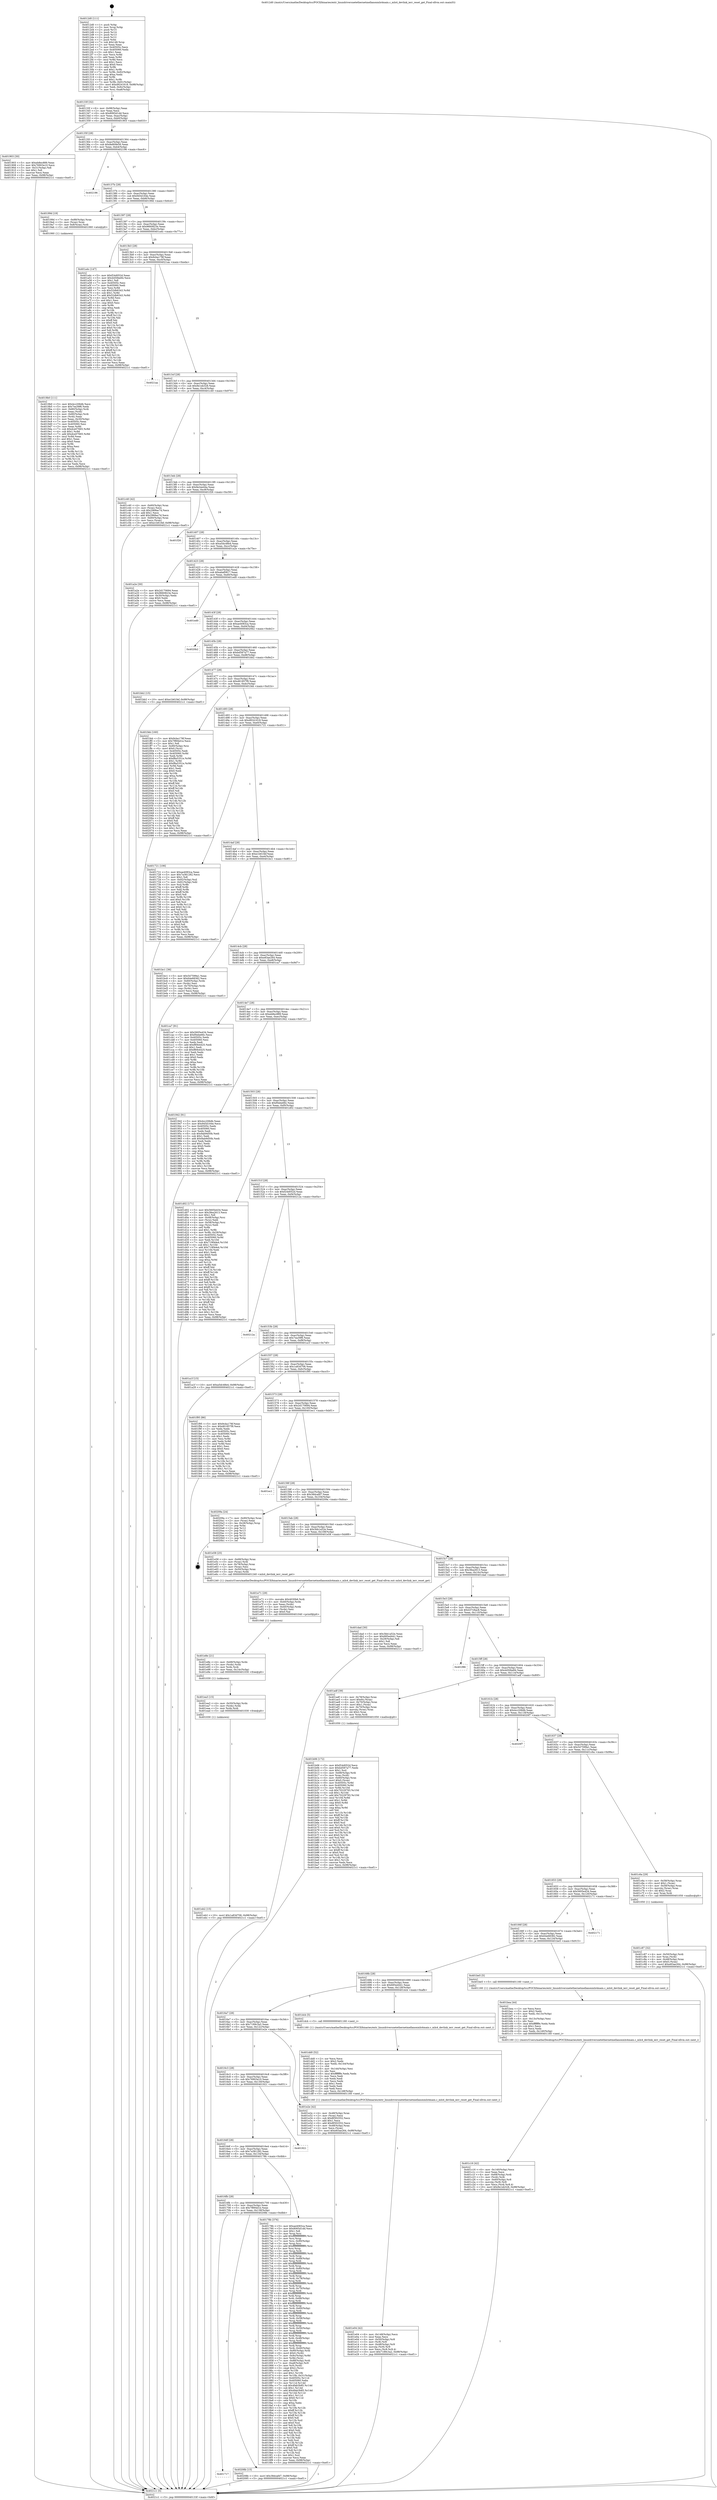digraph "0x4012d0" {
  label = "0x4012d0 (/mnt/c/Users/mathe/Desktop/tcc/POCII/binaries/extr_linuxdriversnetethernetmellanoxmlx4main.c_mlx4_devlink_ierr_reset_get_Final-ollvm.out::main(0))"
  labelloc = "t"
  node[shape=record]

  Entry [label="",width=0.3,height=0.3,shape=circle,fillcolor=black,style=filled]
  "0x40133f" [label="{
     0x40133f [32]\l
     | [instrs]\l
     &nbsp;&nbsp;0x40133f \<+6\>: mov -0x98(%rbp),%eax\l
     &nbsp;&nbsp;0x401345 \<+2\>: mov %eax,%ecx\l
     &nbsp;&nbsp;0x401347 \<+6\>: sub $0x8065d1dd,%ecx\l
     &nbsp;&nbsp;0x40134d \<+6\>: mov %eax,-0xac(%rbp)\l
     &nbsp;&nbsp;0x401353 \<+6\>: mov %ecx,-0xb0(%rbp)\l
     &nbsp;&nbsp;0x401359 \<+6\>: je 0000000000401903 \<main+0x633\>\l
  }"]
  "0x401903" [label="{
     0x401903 [30]\l
     | [instrs]\l
     &nbsp;&nbsp;0x401903 \<+5\>: mov $0xeb8ec889,%eax\l
     &nbsp;&nbsp;0x401908 \<+5\>: mov $0x76903e10,%ecx\l
     &nbsp;&nbsp;0x40190d \<+3\>: mov -0x31(%rbp),%dl\l
     &nbsp;&nbsp;0x401910 \<+3\>: test $0x1,%dl\l
     &nbsp;&nbsp;0x401913 \<+3\>: cmovne %ecx,%eax\l
     &nbsp;&nbsp;0x401916 \<+6\>: mov %eax,-0x98(%rbp)\l
     &nbsp;&nbsp;0x40191c \<+5\>: jmp 00000000004021c1 \<main+0xef1\>\l
  }"]
  "0x40135f" [label="{
     0x40135f [28]\l
     | [instrs]\l
     &nbsp;&nbsp;0x40135f \<+5\>: jmp 0000000000401364 \<main+0x94\>\l
     &nbsp;&nbsp;0x401364 \<+6\>: mov -0xac(%rbp),%eax\l
     &nbsp;&nbsp;0x40136a \<+5\>: sub $0x8e809e56,%eax\l
     &nbsp;&nbsp;0x40136f \<+6\>: mov %eax,-0xb4(%rbp)\l
     &nbsp;&nbsp;0x401375 \<+6\>: je 0000000000402196 \<main+0xec6\>\l
  }"]
  Exit [label="",width=0.3,height=0.3,shape=circle,fillcolor=black,style=filled,peripheries=2]
  "0x402196" [label="{
     0x402196\l
  }", style=dashed]
  "0x40137b" [label="{
     0x40137b [28]\l
     | [instrs]\l
     &nbsp;&nbsp;0x40137b \<+5\>: jmp 0000000000401380 \<main+0xb0\>\l
     &nbsp;&nbsp;0x401380 \<+6\>: mov -0xac(%rbp),%eax\l
     &nbsp;&nbsp;0x401386 \<+5\>: sub $0x945d164e,%eax\l
     &nbsp;&nbsp;0x40138b \<+6\>: mov %eax,-0xb8(%rbp)\l
     &nbsp;&nbsp;0x401391 \<+6\>: je 000000000040199d \<main+0x6cd\>\l
  }"]
  "0x401717" [label="{
     0x401717\l
  }", style=dashed]
  "0x40199d" [label="{
     0x40199d [19]\l
     | [instrs]\l
     &nbsp;&nbsp;0x40199d \<+7\>: mov -0x88(%rbp),%rax\l
     &nbsp;&nbsp;0x4019a4 \<+3\>: mov (%rax),%rax\l
     &nbsp;&nbsp;0x4019a7 \<+4\>: mov 0x8(%rax),%rdi\l
     &nbsp;&nbsp;0x4019ab \<+5\>: call 0000000000401060 \<atoi@plt\>\l
     | [calls]\l
     &nbsp;&nbsp;0x401060 \{1\} (unknown)\l
  }"]
  "0x401397" [label="{
     0x401397 [28]\l
     | [instrs]\l
     &nbsp;&nbsp;0x401397 \<+5\>: jmp 000000000040139c \<main+0xcc\>\l
     &nbsp;&nbsp;0x40139c \<+6\>: mov -0xac(%rbp),%eax\l
     &nbsp;&nbsp;0x4013a2 \<+5\>: sub $0x9660823e,%eax\l
     &nbsp;&nbsp;0x4013a7 \<+6\>: mov %eax,-0xbc(%rbp)\l
     &nbsp;&nbsp;0x4013ad \<+6\>: je 0000000000401a4c \<main+0x77c\>\l
  }"]
  "0x40208b" [label="{
     0x40208b [15]\l
     | [instrs]\l
     &nbsp;&nbsp;0x40208b \<+10\>: movl $0x38dcafd7,-0x98(%rbp)\l
     &nbsp;&nbsp;0x402095 \<+5\>: jmp 00000000004021c1 \<main+0xef1\>\l
  }"]
  "0x401a4c" [label="{
     0x401a4c [147]\l
     | [instrs]\l
     &nbsp;&nbsp;0x401a4c \<+5\>: mov $0xf24d052d,%eax\l
     &nbsp;&nbsp;0x401a51 \<+5\>: mov $0x4450be84,%ecx\l
     &nbsp;&nbsp;0x401a56 \<+2\>: mov $0x1,%dl\l
     &nbsp;&nbsp;0x401a58 \<+7\>: mov 0x40505c,%esi\l
     &nbsp;&nbsp;0x401a5f \<+7\>: mov 0x405060,%edi\l
     &nbsp;&nbsp;0x401a66 \<+3\>: mov %esi,%r8d\l
     &nbsp;&nbsp;0x401a69 \<+7\>: sub $0x52db6343,%r8d\l
     &nbsp;&nbsp;0x401a70 \<+4\>: sub $0x1,%r8d\l
     &nbsp;&nbsp;0x401a74 \<+7\>: add $0x52db6343,%r8d\l
     &nbsp;&nbsp;0x401a7b \<+4\>: imul %r8d,%esi\l
     &nbsp;&nbsp;0x401a7f \<+3\>: and $0x1,%esi\l
     &nbsp;&nbsp;0x401a82 \<+3\>: cmp $0x0,%esi\l
     &nbsp;&nbsp;0x401a85 \<+4\>: sete %r9b\l
     &nbsp;&nbsp;0x401a89 \<+3\>: cmp $0xa,%edi\l
     &nbsp;&nbsp;0x401a8c \<+4\>: setl %r10b\l
     &nbsp;&nbsp;0x401a90 \<+3\>: mov %r9b,%r11b\l
     &nbsp;&nbsp;0x401a93 \<+4\>: xor $0xff,%r11b\l
     &nbsp;&nbsp;0x401a97 \<+3\>: mov %r10b,%bl\l
     &nbsp;&nbsp;0x401a9a \<+3\>: xor $0xff,%bl\l
     &nbsp;&nbsp;0x401a9d \<+3\>: xor $0x0,%dl\l
     &nbsp;&nbsp;0x401aa0 \<+3\>: mov %r11b,%r14b\l
     &nbsp;&nbsp;0x401aa3 \<+4\>: and $0x0,%r14b\l
     &nbsp;&nbsp;0x401aa7 \<+3\>: and %dl,%r9b\l
     &nbsp;&nbsp;0x401aaa \<+3\>: mov %bl,%r15b\l
     &nbsp;&nbsp;0x401aad \<+4\>: and $0x0,%r15b\l
     &nbsp;&nbsp;0x401ab1 \<+3\>: and %dl,%r10b\l
     &nbsp;&nbsp;0x401ab4 \<+3\>: or %r9b,%r14b\l
     &nbsp;&nbsp;0x401ab7 \<+3\>: or %r10b,%r15b\l
     &nbsp;&nbsp;0x401aba \<+3\>: xor %r15b,%r14b\l
     &nbsp;&nbsp;0x401abd \<+3\>: or %bl,%r11b\l
     &nbsp;&nbsp;0x401ac0 \<+4\>: xor $0xff,%r11b\l
     &nbsp;&nbsp;0x401ac4 \<+3\>: or $0x0,%dl\l
     &nbsp;&nbsp;0x401ac7 \<+3\>: and %dl,%r11b\l
     &nbsp;&nbsp;0x401aca \<+3\>: or %r11b,%r14b\l
     &nbsp;&nbsp;0x401acd \<+4\>: test $0x1,%r14b\l
     &nbsp;&nbsp;0x401ad1 \<+3\>: cmovne %ecx,%eax\l
     &nbsp;&nbsp;0x401ad4 \<+6\>: mov %eax,-0x98(%rbp)\l
     &nbsp;&nbsp;0x401ada \<+5\>: jmp 00000000004021c1 \<main+0xef1\>\l
  }"]
  "0x4013b3" [label="{
     0x4013b3 [28]\l
     | [instrs]\l
     &nbsp;&nbsp;0x4013b3 \<+5\>: jmp 00000000004013b8 \<main+0xe8\>\l
     &nbsp;&nbsp;0x4013b8 \<+6\>: mov -0xac(%rbp),%eax\l
     &nbsp;&nbsp;0x4013be \<+5\>: sub $0x9cba178f,%eax\l
     &nbsp;&nbsp;0x4013c3 \<+6\>: mov %eax,-0xc0(%rbp)\l
     &nbsp;&nbsp;0x4013c9 \<+6\>: je 00000000004021aa \<main+0xeda\>\l
  }"]
  "0x401eb2" [label="{
     0x401eb2 [15]\l
     | [instrs]\l
     &nbsp;&nbsp;0x401eb2 \<+10\>: movl $0x1a83d706,-0x98(%rbp)\l
     &nbsp;&nbsp;0x401ebc \<+5\>: jmp 00000000004021c1 \<main+0xef1\>\l
  }"]
  "0x4021aa" [label="{
     0x4021aa\l
  }", style=dashed]
  "0x4013cf" [label="{
     0x4013cf [28]\l
     | [instrs]\l
     &nbsp;&nbsp;0x4013cf \<+5\>: jmp 00000000004013d4 \<main+0x104\>\l
     &nbsp;&nbsp;0x4013d4 \<+6\>: mov -0xac(%rbp),%eax\l
     &nbsp;&nbsp;0x4013da \<+5\>: sub $0x9e1eb328,%eax\l
     &nbsp;&nbsp;0x4013df \<+6\>: mov %eax,-0xc4(%rbp)\l
     &nbsp;&nbsp;0x4013e5 \<+6\>: je 0000000000401c40 \<main+0x970\>\l
  }"]
  "0x401ea3" [label="{
     0x401ea3 [15]\l
     | [instrs]\l
     &nbsp;&nbsp;0x401ea3 \<+4\>: mov -0x50(%rbp),%rdx\l
     &nbsp;&nbsp;0x401ea7 \<+3\>: mov (%rdx),%rdx\l
     &nbsp;&nbsp;0x401eaa \<+3\>: mov %rdx,%rdi\l
     &nbsp;&nbsp;0x401ead \<+5\>: call 0000000000401030 \<free@plt\>\l
     | [calls]\l
     &nbsp;&nbsp;0x401030 \{1\} (unknown)\l
  }"]
  "0x401c40" [label="{
     0x401c40 [42]\l
     | [instrs]\l
     &nbsp;&nbsp;0x401c40 \<+4\>: mov -0x60(%rbp),%rax\l
     &nbsp;&nbsp;0x401c44 \<+2\>: mov (%rax),%ecx\l
     &nbsp;&nbsp;0x401c46 \<+6\>: sub $0x2968ac7d,%ecx\l
     &nbsp;&nbsp;0x401c4c \<+3\>: add $0x1,%ecx\l
     &nbsp;&nbsp;0x401c4f \<+6\>: add $0x2968ac7d,%ecx\l
     &nbsp;&nbsp;0x401c55 \<+4\>: mov -0x60(%rbp),%rax\l
     &nbsp;&nbsp;0x401c59 \<+2\>: mov %ecx,(%rax)\l
     &nbsp;&nbsp;0x401c5b \<+10\>: movl $0xe1b61fef,-0x98(%rbp)\l
     &nbsp;&nbsp;0x401c65 \<+5\>: jmp 00000000004021c1 \<main+0xef1\>\l
  }"]
  "0x4013eb" [label="{
     0x4013eb [28]\l
     | [instrs]\l
     &nbsp;&nbsp;0x4013eb \<+5\>: jmp 00000000004013f0 \<main+0x120\>\l
     &nbsp;&nbsp;0x4013f0 \<+6\>: mov -0xac(%rbp),%eax\l
     &nbsp;&nbsp;0x4013f6 \<+5\>: sub $0x9e2ee44a,%eax\l
     &nbsp;&nbsp;0x4013fb \<+6\>: mov %eax,-0xc8(%rbp)\l
     &nbsp;&nbsp;0x401401 \<+6\>: je 0000000000401f26 \<main+0xc56\>\l
  }"]
  "0x401e8e" [label="{
     0x401e8e [21]\l
     | [instrs]\l
     &nbsp;&nbsp;0x401e8e \<+4\>: mov -0x68(%rbp),%rdx\l
     &nbsp;&nbsp;0x401e92 \<+3\>: mov (%rdx),%rdx\l
     &nbsp;&nbsp;0x401e95 \<+3\>: mov %rdx,%rdi\l
     &nbsp;&nbsp;0x401e98 \<+6\>: mov %eax,-0x14c(%rbp)\l
     &nbsp;&nbsp;0x401e9e \<+5\>: call 0000000000401030 \<free@plt\>\l
     | [calls]\l
     &nbsp;&nbsp;0x401030 \{1\} (unknown)\l
  }"]
  "0x401f26" [label="{
     0x401f26\l
  }", style=dashed]
  "0x401407" [label="{
     0x401407 [28]\l
     | [instrs]\l
     &nbsp;&nbsp;0x401407 \<+5\>: jmp 000000000040140c \<main+0x13c\>\l
     &nbsp;&nbsp;0x40140c \<+6\>: mov -0xac(%rbp),%eax\l
     &nbsp;&nbsp;0x401412 \<+5\>: sub $0xa5dc48e4,%eax\l
     &nbsp;&nbsp;0x401417 \<+6\>: mov %eax,-0xcc(%rbp)\l
     &nbsp;&nbsp;0x40141d \<+6\>: je 0000000000401a2e \<main+0x75e\>\l
  }"]
  "0x401e71" [label="{
     0x401e71 [29]\l
     | [instrs]\l
     &nbsp;&nbsp;0x401e71 \<+10\>: movabs $0x4030b6,%rdi\l
     &nbsp;&nbsp;0x401e7b \<+4\>: mov -0x40(%rbp),%rdx\l
     &nbsp;&nbsp;0x401e7f \<+2\>: mov %eax,(%rdx)\l
     &nbsp;&nbsp;0x401e81 \<+4\>: mov -0x40(%rbp),%rdx\l
     &nbsp;&nbsp;0x401e85 \<+2\>: mov (%rdx),%esi\l
     &nbsp;&nbsp;0x401e87 \<+2\>: mov $0x0,%al\l
     &nbsp;&nbsp;0x401e89 \<+5\>: call 0000000000401040 \<printf@plt\>\l
     | [calls]\l
     &nbsp;&nbsp;0x401040 \{1\} (unknown)\l
  }"]
  "0x401a2e" [label="{
     0x401a2e [30]\l
     | [instrs]\l
     &nbsp;&nbsp;0x401a2e \<+5\>: mov $0x2d170694,%eax\l
     &nbsp;&nbsp;0x401a33 \<+5\>: mov $0x9660823e,%ecx\l
     &nbsp;&nbsp;0x401a38 \<+3\>: mov -0x30(%rbp),%edx\l
     &nbsp;&nbsp;0x401a3b \<+3\>: cmp $0x0,%edx\l
     &nbsp;&nbsp;0x401a3e \<+3\>: cmove %ecx,%eax\l
     &nbsp;&nbsp;0x401a41 \<+6\>: mov %eax,-0x98(%rbp)\l
     &nbsp;&nbsp;0x401a47 \<+5\>: jmp 00000000004021c1 \<main+0xef1\>\l
  }"]
  "0x401423" [label="{
     0x401423 [28]\l
     | [instrs]\l
     &nbsp;&nbsp;0x401423 \<+5\>: jmp 0000000000401428 \<main+0x158\>\l
     &nbsp;&nbsp;0x401428 \<+6\>: mov -0xac(%rbp),%eax\l
     &nbsp;&nbsp;0x40142e \<+5\>: sub $0xabaf0817,%eax\l
     &nbsp;&nbsp;0x401433 \<+6\>: mov %eax,-0xd0(%rbp)\l
     &nbsp;&nbsp;0x401439 \<+6\>: je 0000000000401ed0 \<main+0xc00\>\l
  }"]
  "0x401e04" [label="{
     0x401e04 [42]\l
     | [instrs]\l
     &nbsp;&nbsp;0x401e04 \<+6\>: mov -0x148(%rbp),%ecx\l
     &nbsp;&nbsp;0x401e0a \<+3\>: imul %eax,%ecx\l
     &nbsp;&nbsp;0x401e0d \<+4\>: mov -0x50(%rbp),%r8\l
     &nbsp;&nbsp;0x401e11 \<+3\>: mov (%r8),%r8\l
     &nbsp;&nbsp;0x401e14 \<+4\>: mov -0x48(%rbp),%r9\l
     &nbsp;&nbsp;0x401e18 \<+3\>: movslq (%r9),%r9\l
     &nbsp;&nbsp;0x401e1b \<+4\>: mov %ecx,(%r8,%r9,4)\l
     &nbsp;&nbsp;0x401e1f \<+10\>: movl $0x7189c3a2,-0x98(%rbp)\l
     &nbsp;&nbsp;0x401e29 \<+5\>: jmp 00000000004021c1 \<main+0xef1\>\l
  }"]
  "0x401ed0" [label="{
     0x401ed0\l
  }", style=dashed]
  "0x40143f" [label="{
     0x40143f [28]\l
     | [instrs]\l
     &nbsp;&nbsp;0x40143f \<+5\>: jmp 0000000000401444 \<main+0x174\>\l
     &nbsp;&nbsp;0x401444 \<+6\>: mov -0xac(%rbp),%eax\l
     &nbsp;&nbsp;0x40144a \<+5\>: sub $0xae4083ca,%eax\l
     &nbsp;&nbsp;0x40144f \<+6\>: mov %eax,-0xd4(%rbp)\l
     &nbsp;&nbsp;0x401455 \<+6\>: je 00000000004020b2 \<main+0xde2\>\l
  }"]
  "0x401dd0" [label="{
     0x401dd0 [52]\l
     | [instrs]\l
     &nbsp;&nbsp;0x401dd0 \<+2\>: xor %ecx,%ecx\l
     &nbsp;&nbsp;0x401dd2 \<+5\>: mov $0x2,%edx\l
     &nbsp;&nbsp;0x401dd7 \<+6\>: mov %edx,-0x144(%rbp)\l
     &nbsp;&nbsp;0x401ddd \<+1\>: cltd\l
     &nbsp;&nbsp;0x401dde \<+6\>: mov -0x144(%rbp),%esi\l
     &nbsp;&nbsp;0x401de4 \<+2\>: idiv %esi\l
     &nbsp;&nbsp;0x401de6 \<+6\>: imul $0xfffffffe,%edx,%edx\l
     &nbsp;&nbsp;0x401dec \<+2\>: mov %ecx,%edi\l
     &nbsp;&nbsp;0x401dee \<+2\>: sub %edx,%edi\l
     &nbsp;&nbsp;0x401df0 \<+2\>: mov %ecx,%edx\l
     &nbsp;&nbsp;0x401df2 \<+3\>: sub $0x1,%edx\l
     &nbsp;&nbsp;0x401df5 \<+2\>: add %edx,%edi\l
     &nbsp;&nbsp;0x401df7 \<+2\>: sub %edi,%ecx\l
     &nbsp;&nbsp;0x401df9 \<+6\>: mov %ecx,-0x148(%rbp)\l
     &nbsp;&nbsp;0x401dff \<+5\>: call 0000000000401160 \<next_i\>\l
     | [calls]\l
     &nbsp;&nbsp;0x401160 \{1\} (/mnt/c/Users/mathe/Desktop/tcc/POCII/binaries/extr_linuxdriversnetethernetmellanoxmlx4main.c_mlx4_devlink_ierr_reset_get_Final-ollvm.out::next_i)\l
  }"]
  "0x4020b2" [label="{
     0x4020b2\l
  }", style=dashed]
  "0x40145b" [label="{
     0x40145b [28]\l
     | [instrs]\l
     &nbsp;&nbsp;0x40145b \<+5\>: jmp 0000000000401460 \<main+0x190\>\l
     &nbsp;&nbsp;0x401460 \<+6\>: mov -0xac(%rbp),%eax\l
     &nbsp;&nbsp;0x401466 \<+5\>: sub $0xbd587a77,%eax\l
     &nbsp;&nbsp;0x40146b \<+6\>: mov %eax,-0xd8(%rbp)\l
     &nbsp;&nbsp;0x401471 \<+6\>: je 0000000000401bb2 \<main+0x8e2\>\l
  }"]
  "0x401c87" [label="{
     0x401c87 [32]\l
     | [instrs]\l
     &nbsp;&nbsp;0x401c87 \<+4\>: mov -0x50(%rbp),%rdi\l
     &nbsp;&nbsp;0x401c8b \<+3\>: mov %rax,(%rdi)\l
     &nbsp;&nbsp;0x401c8e \<+4\>: mov -0x48(%rbp),%rax\l
     &nbsp;&nbsp;0x401c92 \<+6\>: movl $0x0,(%rax)\l
     &nbsp;&nbsp;0x401c98 \<+10\>: movl $0xe83ae264,-0x98(%rbp)\l
     &nbsp;&nbsp;0x401ca2 \<+5\>: jmp 00000000004021c1 \<main+0xef1\>\l
  }"]
  "0x401bb2" [label="{
     0x401bb2 [15]\l
     | [instrs]\l
     &nbsp;&nbsp;0x401bb2 \<+10\>: movl $0xe1b61fef,-0x98(%rbp)\l
     &nbsp;&nbsp;0x401bbc \<+5\>: jmp 00000000004021c1 \<main+0xef1\>\l
  }"]
  "0x401477" [label="{
     0x401477 [28]\l
     | [instrs]\l
     &nbsp;&nbsp;0x401477 \<+5\>: jmp 000000000040147c \<main+0x1ac\>\l
     &nbsp;&nbsp;0x40147c \<+6\>: mov -0xac(%rbp),%eax\l
     &nbsp;&nbsp;0x401482 \<+5\>: sub $0xd61857f9,%eax\l
     &nbsp;&nbsp;0x401487 \<+6\>: mov %eax,-0xdc(%rbp)\l
     &nbsp;&nbsp;0x40148d \<+6\>: je 0000000000401feb \<main+0xd1b\>\l
  }"]
  "0x401c16" [label="{
     0x401c16 [42]\l
     | [instrs]\l
     &nbsp;&nbsp;0x401c16 \<+6\>: mov -0x140(%rbp),%ecx\l
     &nbsp;&nbsp;0x401c1c \<+3\>: imul %eax,%ecx\l
     &nbsp;&nbsp;0x401c1f \<+4\>: mov -0x68(%rbp),%rdi\l
     &nbsp;&nbsp;0x401c23 \<+3\>: mov (%rdi),%rdi\l
     &nbsp;&nbsp;0x401c26 \<+4\>: mov -0x60(%rbp),%r8\l
     &nbsp;&nbsp;0x401c2a \<+3\>: movslq (%r8),%r8\l
     &nbsp;&nbsp;0x401c2d \<+4\>: mov %ecx,(%rdi,%r8,4)\l
     &nbsp;&nbsp;0x401c31 \<+10\>: movl $0x9e1eb328,-0x98(%rbp)\l
     &nbsp;&nbsp;0x401c3b \<+5\>: jmp 00000000004021c1 \<main+0xef1\>\l
  }"]
  "0x401feb" [label="{
     0x401feb [160]\l
     | [instrs]\l
     &nbsp;&nbsp;0x401feb \<+5\>: mov $0x9cba178f,%eax\l
     &nbsp;&nbsp;0x401ff0 \<+5\>: mov $0x7f894d1e,%ecx\l
     &nbsp;&nbsp;0x401ff5 \<+2\>: mov $0x1,%dl\l
     &nbsp;&nbsp;0x401ff7 \<+7\>: mov -0x90(%rbp),%rsi\l
     &nbsp;&nbsp;0x401ffe \<+6\>: movl $0x0,(%rsi)\l
     &nbsp;&nbsp;0x402004 \<+7\>: mov 0x40505c,%edi\l
     &nbsp;&nbsp;0x40200b \<+8\>: mov 0x405060,%r8d\l
     &nbsp;&nbsp;0x402013 \<+3\>: mov %edi,%r9d\l
     &nbsp;&nbsp;0x402016 \<+7\>: sub $0xf8a5351e,%r9d\l
     &nbsp;&nbsp;0x40201d \<+4\>: sub $0x1,%r9d\l
     &nbsp;&nbsp;0x402021 \<+7\>: add $0xf8a5351e,%r9d\l
     &nbsp;&nbsp;0x402028 \<+4\>: imul %r9d,%edi\l
     &nbsp;&nbsp;0x40202c \<+3\>: and $0x1,%edi\l
     &nbsp;&nbsp;0x40202f \<+3\>: cmp $0x0,%edi\l
     &nbsp;&nbsp;0x402032 \<+4\>: sete %r10b\l
     &nbsp;&nbsp;0x402036 \<+4\>: cmp $0xa,%r8d\l
     &nbsp;&nbsp;0x40203a \<+4\>: setl %r11b\l
     &nbsp;&nbsp;0x40203e \<+3\>: mov %r10b,%bl\l
     &nbsp;&nbsp;0x402041 \<+3\>: xor $0xff,%bl\l
     &nbsp;&nbsp;0x402044 \<+3\>: mov %r11b,%r14b\l
     &nbsp;&nbsp;0x402047 \<+4\>: xor $0xff,%r14b\l
     &nbsp;&nbsp;0x40204b \<+3\>: xor $0x0,%dl\l
     &nbsp;&nbsp;0x40204e \<+3\>: mov %bl,%r15b\l
     &nbsp;&nbsp;0x402051 \<+4\>: and $0x0,%r15b\l
     &nbsp;&nbsp;0x402055 \<+3\>: and %dl,%r10b\l
     &nbsp;&nbsp;0x402058 \<+3\>: mov %r14b,%r12b\l
     &nbsp;&nbsp;0x40205b \<+4\>: and $0x0,%r12b\l
     &nbsp;&nbsp;0x40205f \<+3\>: and %dl,%r11b\l
     &nbsp;&nbsp;0x402062 \<+3\>: or %r10b,%r15b\l
     &nbsp;&nbsp;0x402065 \<+3\>: or %r11b,%r12b\l
     &nbsp;&nbsp;0x402068 \<+3\>: xor %r12b,%r15b\l
     &nbsp;&nbsp;0x40206b \<+3\>: or %r14b,%bl\l
     &nbsp;&nbsp;0x40206e \<+3\>: xor $0xff,%bl\l
     &nbsp;&nbsp;0x402071 \<+3\>: or $0x0,%dl\l
     &nbsp;&nbsp;0x402074 \<+2\>: and %dl,%bl\l
     &nbsp;&nbsp;0x402076 \<+3\>: or %bl,%r15b\l
     &nbsp;&nbsp;0x402079 \<+4\>: test $0x1,%r15b\l
     &nbsp;&nbsp;0x40207d \<+3\>: cmovne %ecx,%eax\l
     &nbsp;&nbsp;0x402080 \<+6\>: mov %eax,-0x98(%rbp)\l
     &nbsp;&nbsp;0x402086 \<+5\>: jmp 00000000004021c1 \<main+0xef1\>\l
  }"]
  "0x401493" [label="{
     0x401493 [28]\l
     | [instrs]\l
     &nbsp;&nbsp;0x401493 \<+5\>: jmp 0000000000401498 \<main+0x1c8\>\l
     &nbsp;&nbsp;0x401498 \<+6\>: mov -0xac(%rbp),%eax\l
     &nbsp;&nbsp;0x40149e \<+5\>: sub $0xd9241618,%eax\l
     &nbsp;&nbsp;0x4014a3 \<+6\>: mov %eax,-0xe0(%rbp)\l
     &nbsp;&nbsp;0x4014a9 \<+6\>: je 0000000000401721 \<main+0x451\>\l
  }"]
  "0x401bea" [label="{
     0x401bea [44]\l
     | [instrs]\l
     &nbsp;&nbsp;0x401bea \<+2\>: xor %ecx,%ecx\l
     &nbsp;&nbsp;0x401bec \<+5\>: mov $0x2,%edx\l
     &nbsp;&nbsp;0x401bf1 \<+6\>: mov %edx,-0x13c(%rbp)\l
     &nbsp;&nbsp;0x401bf7 \<+1\>: cltd\l
     &nbsp;&nbsp;0x401bf8 \<+6\>: mov -0x13c(%rbp),%esi\l
     &nbsp;&nbsp;0x401bfe \<+2\>: idiv %esi\l
     &nbsp;&nbsp;0x401c00 \<+6\>: imul $0xfffffffe,%edx,%edx\l
     &nbsp;&nbsp;0x401c06 \<+3\>: sub $0x1,%ecx\l
     &nbsp;&nbsp;0x401c09 \<+2\>: sub %ecx,%edx\l
     &nbsp;&nbsp;0x401c0b \<+6\>: mov %edx,-0x140(%rbp)\l
     &nbsp;&nbsp;0x401c11 \<+5\>: call 0000000000401160 \<next_i\>\l
     | [calls]\l
     &nbsp;&nbsp;0x401160 \{1\} (/mnt/c/Users/mathe/Desktop/tcc/POCII/binaries/extr_linuxdriversnetethernetmellanoxmlx4main.c_mlx4_devlink_ierr_reset_get_Final-ollvm.out::next_i)\l
  }"]
  "0x401721" [label="{
     0x401721 [106]\l
     | [instrs]\l
     &nbsp;&nbsp;0x401721 \<+5\>: mov $0xae4083ca,%eax\l
     &nbsp;&nbsp;0x401726 \<+5\>: mov $0x7a381282,%ecx\l
     &nbsp;&nbsp;0x40172b \<+2\>: mov $0x1,%dl\l
     &nbsp;&nbsp;0x40172d \<+7\>: mov -0x92(%rbp),%sil\l
     &nbsp;&nbsp;0x401734 \<+7\>: mov -0x91(%rbp),%dil\l
     &nbsp;&nbsp;0x40173b \<+3\>: mov %sil,%r8b\l
     &nbsp;&nbsp;0x40173e \<+4\>: xor $0xff,%r8b\l
     &nbsp;&nbsp;0x401742 \<+3\>: mov %dil,%r9b\l
     &nbsp;&nbsp;0x401745 \<+4\>: xor $0xff,%r9b\l
     &nbsp;&nbsp;0x401749 \<+3\>: xor $0x0,%dl\l
     &nbsp;&nbsp;0x40174c \<+3\>: mov %r8b,%r10b\l
     &nbsp;&nbsp;0x40174f \<+4\>: and $0x0,%r10b\l
     &nbsp;&nbsp;0x401753 \<+3\>: and %dl,%sil\l
     &nbsp;&nbsp;0x401756 \<+3\>: mov %r9b,%r11b\l
     &nbsp;&nbsp;0x401759 \<+4\>: and $0x0,%r11b\l
     &nbsp;&nbsp;0x40175d \<+3\>: and %dl,%dil\l
     &nbsp;&nbsp;0x401760 \<+3\>: or %sil,%r10b\l
     &nbsp;&nbsp;0x401763 \<+3\>: or %dil,%r11b\l
     &nbsp;&nbsp;0x401766 \<+3\>: xor %r11b,%r10b\l
     &nbsp;&nbsp;0x401769 \<+3\>: or %r9b,%r8b\l
     &nbsp;&nbsp;0x40176c \<+4\>: xor $0xff,%r8b\l
     &nbsp;&nbsp;0x401770 \<+3\>: or $0x0,%dl\l
     &nbsp;&nbsp;0x401773 \<+3\>: and %dl,%r8b\l
     &nbsp;&nbsp;0x401776 \<+3\>: or %r8b,%r10b\l
     &nbsp;&nbsp;0x401779 \<+4\>: test $0x1,%r10b\l
     &nbsp;&nbsp;0x40177d \<+3\>: cmovne %ecx,%eax\l
     &nbsp;&nbsp;0x401780 \<+6\>: mov %eax,-0x98(%rbp)\l
     &nbsp;&nbsp;0x401786 \<+5\>: jmp 00000000004021c1 \<main+0xef1\>\l
  }"]
  "0x4014af" [label="{
     0x4014af [28]\l
     | [instrs]\l
     &nbsp;&nbsp;0x4014af \<+5\>: jmp 00000000004014b4 \<main+0x1e4\>\l
     &nbsp;&nbsp;0x4014b4 \<+6\>: mov -0xac(%rbp),%eax\l
     &nbsp;&nbsp;0x4014ba \<+5\>: sub $0xe1b61fef,%eax\l
     &nbsp;&nbsp;0x4014bf \<+6\>: mov %eax,-0xe4(%rbp)\l
     &nbsp;&nbsp;0x4014c5 \<+6\>: je 0000000000401bc1 \<main+0x8f1\>\l
  }"]
  "0x4021c1" [label="{
     0x4021c1 [5]\l
     | [instrs]\l
     &nbsp;&nbsp;0x4021c1 \<+5\>: jmp 000000000040133f \<main+0x6f\>\l
  }"]
  "0x4012d0" [label="{
     0x4012d0 [111]\l
     | [instrs]\l
     &nbsp;&nbsp;0x4012d0 \<+1\>: push %rbp\l
     &nbsp;&nbsp;0x4012d1 \<+3\>: mov %rsp,%rbp\l
     &nbsp;&nbsp;0x4012d4 \<+2\>: push %r15\l
     &nbsp;&nbsp;0x4012d6 \<+2\>: push %r14\l
     &nbsp;&nbsp;0x4012d8 \<+2\>: push %r13\l
     &nbsp;&nbsp;0x4012da \<+2\>: push %r12\l
     &nbsp;&nbsp;0x4012dc \<+1\>: push %rbx\l
     &nbsp;&nbsp;0x4012dd \<+7\>: sub $0x148,%rsp\l
     &nbsp;&nbsp;0x4012e4 \<+2\>: xor %eax,%eax\l
     &nbsp;&nbsp;0x4012e6 \<+7\>: mov 0x40505c,%ecx\l
     &nbsp;&nbsp;0x4012ed \<+7\>: mov 0x405060,%edx\l
     &nbsp;&nbsp;0x4012f4 \<+3\>: sub $0x1,%eax\l
     &nbsp;&nbsp;0x4012f7 \<+3\>: mov %ecx,%r8d\l
     &nbsp;&nbsp;0x4012fa \<+3\>: add %eax,%r8d\l
     &nbsp;&nbsp;0x4012fd \<+4\>: imul %r8d,%ecx\l
     &nbsp;&nbsp;0x401301 \<+3\>: and $0x1,%ecx\l
     &nbsp;&nbsp;0x401304 \<+3\>: cmp $0x0,%ecx\l
     &nbsp;&nbsp;0x401307 \<+4\>: sete %r9b\l
     &nbsp;&nbsp;0x40130b \<+4\>: and $0x1,%r9b\l
     &nbsp;&nbsp;0x40130f \<+7\>: mov %r9b,-0x92(%rbp)\l
     &nbsp;&nbsp;0x401316 \<+3\>: cmp $0xa,%edx\l
     &nbsp;&nbsp;0x401319 \<+4\>: setl %r9b\l
     &nbsp;&nbsp;0x40131d \<+4\>: and $0x1,%r9b\l
     &nbsp;&nbsp;0x401321 \<+7\>: mov %r9b,-0x91(%rbp)\l
     &nbsp;&nbsp;0x401328 \<+10\>: movl $0xd9241618,-0x98(%rbp)\l
     &nbsp;&nbsp;0x401332 \<+6\>: mov %edi,-0x9c(%rbp)\l
     &nbsp;&nbsp;0x401338 \<+7\>: mov %rsi,-0xa8(%rbp)\l
  }"]
  "0x401b06" [label="{
     0x401b06 [172]\l
     | [instrs]\l
     &nbsp;&nbsp;0x401b06 \<+5\>: mov $0xf24d052d,%ecx\l
     &nbsp;&nbsp;0x401b0b \<+5\>: mov $0xbd587a77,%edx\l
     &nbsp;&nbsp;0x401b10 \<+3\>: mov $0x1,%sil\l
     &nbsp;&nbsp;0x401b13 \<+4\>: mov -0x68(%rbp),%rdi\l
     &nbsp;&nbsp;0x401b17 \<+3\>: mov %rax,(%rdi)\l
     &nbsp;&nbsp;0x401b1a \<+4\>: mov -0x60(%rbp),%rax\l
     &nbsp;&nbsp;0x401b1e \<+6\>: movl $0x0,(%rax)\l
     &nbsp;&nbsp;0x401b24 \<+8\>: mov 0x40505c,%r8d\l
     &nbsp;&nbsp;0x401b2c \<+8\>: mov 0x405060,%r9d\l
     &nbsp;&nbsp;0x401b34 \<+3\>: mov %r8d,%r10d\l
     &nbsp;&nbsp;0x401b37 \<+7\>: sub $0x70229793,%r10d\l
     &nbsp;&nbsp;0x401b3e \<+4\>: sub $0x1,%r10d\l
     &nbsp;&nbsp;0x401b42 \<+7\>: add $0x70229793,%r10d\l
     &nbsp;&nbsp;0x401b49 \<+4\>: imul %r10d,%r8d\l
     &nbsp;&nbsp;0x401b4d \<+4\>: and $0x1,%r8d\l
     &nbsp;&nbsp;0x401b51 \<+4\>: cmp $0x0,%r8d\l
     &nbsp;&nbsp;0x401b55 \<+4\>: sete %r11b\l
     &nbsp;&nbsp;0x401b59 \<+4\>: cmp $0xa,%r9d\l
     &nbsp;&nbsp;0x401b5d \<+3\>: setl %bl\l
     &nbsp;&nbsp;0x401b60 \<+3\>: mov %r11b,%r14b\l
     &nbsp;&nbsp;0x401b63 \<+4\>: xor $0xff,%r14b\l
     &nbsp;&nbsp;0x401b67 \<+3\>: mov %bl,%r15b\l
     &nbsp;&nbsp;0x401b6a \<+4\>: xor $0xff,%r15b\l
     &nbsp;&nbsp;0x401b6e \<+4\>: xor $0x0,%sil\l
     &nbsp;&nbsp;0x401b72 \<+3\>: mov %r14b,%r12b\l
     &nbsp;&nbsp;0x401b75 \<+4\>: and $0x0,%r12b\l
     &nbsp;&nbsp;0x401b79 \<+3\>: and %sil,%r11b\l
     &nbsp;&nbsp;0x401b7c \<+3\>: mov %r15b,%r13b\l
     &nbsp;&nbsp;0x401b7f \<+4\>: and $0x0,%r13b\l
     &nbsp;&nbsp;0x401b83 \<+3\>: and %sil,%bl\l
     &nbsp;&nbsp;0x401b86 \<+3\>: or %r11b,%r12b\l
     &nbsp;&nbsp;0x401b89 \<+3\>: or %bl,%r13b\l
     &nbsp;&nbsp;0x401b8c \<+3\>: xor %r13b,%r12b\l
     &nbsp;&nbsp;0x401b8f \<+3\>: or %r15b,%r14b\l
     &nbsp;&nbsp;0x401b92 \<+4\>: xor $0xff,%r14b\l
     &nbsp;&nbsp;0x401b96 \<+4\>: or $0x0,%sil\l
     &nbsp;&nbsp;0x401b9a \<+3\>: and %sil,%r14b\l
     &nbsp;&nbsp;0x401b9d \<+3\>: or %r14b,%r12b\l
     &nbsp;&nbsp;0x401ba0 \<+4\>: test $0x1,%r12b\l
     &nbsp;&nbsp;0x401ba4 \<+3\>: cmovne %edx,%ecx\l
     &nbsp;&nbsp;0x401ba7 \<+6\>: mov %ecx,-0x98(%rbp)\l
     &nbsp;&nbsp;0x401bad \<+5\>: jmp 00000000004021c1 \<main+0xef1\>\l
  }"]
  "0x401bc1" [label="{
     0x401bc1 [36]\l
     | [instrs]\l
     &nbsp;&nbsp;0x401bc1 \<+5\>: mov $0x547599a1,%eax\l
     &nbsp;&nbsp;0x401bc6 \<+5\>: mov $0x64e68382,%ecx\l
     &nbsp;&nbsp;0x401bcb \<+4\>: mov -0x60(%rbp),%rdx\l
     &nbsp;&nbsp;0x401bcf \<+2\>: mov (%rdx),%esi\l
     &nbsp;&nbsp;0x401bd1 \<+4\>: mov -0x70(%rbp),%rdx\l
     &nbsp;&nbsp;0x401bd5 \<+2\>: cmp (%rdx),%esi\l
     &nbsp;&nbsp;0x401bd7 \<+3\>: cmovl %ecx,%eax\l
     &nbsp;&nbsp;0x401bda \<+6\>: mov %eax,-0x98(%rbp)\l
     &nbsp;&nbsp;0x401be0 \<+5\>: jmp 00000000004021c1 \<main+0xef1\>\l
  }"]
  "0x4014cb" [label="{
     0x4014cb [28]\l
     | [instrs]\l
     &nbsp;&nbsp;0x4014cb \<+5\>: jmp 00000000004014d0 \<main+0x200\>\l
     &nbsp;&nbsp;0x4014d0 \<+6\>: mov -0xac(%rbp),%eax\l
     &nbsp;&nbsp;0x4014d6 \<+5\>: sub $0xe83ae264,%eax\l
     &nbsp;&nbsp;0x4014db \<+6\>: mov %eax,-0xe8(%rbp)\l
     &nbsp;&nbsp;0x4014e1 \<+6\>: je 0000000000401ca7 \<main+0x9d7\>\l
  }"]
  "0x4019b0" [label="{
     0x4019b0 [111]\l
     | [instrs]\l
     &nbsp;&nbsp;0x4019b0 \<+5\>: mov $0x4cc206db,%ecx\l
     &nbsp;&nbsp;0x4019b5 \<+5\>: mov $0x7ea39f6,%edx\l
     &nbsp;&nbsp;0x4019ba \<+4\>: mov -0x80(%rbp),%rdi\l
     &nbsp;&nbsp;0x4019be \<+2\>: mov %eax,(%rdi)\l
     &nbsp;&nbsp;0x4019c0 \<+4\>: mov -0x80(%rbp),%rdi\l
     &nbsp;&nbsp;0x4019c4 \<+2\>: mov (%rdi),%eax\l
     &nbsp;&nbsp;0x4019c6 \<+3\>: mov %eax,-0x30(%rbp)\l
     &nbsp;&nbsp;0x4019c9 \<+7\>: mov 0x40505c,%eax\l
     &nbsp;&nbsp;0x4019d0 \<+7\>: mov 0x405060,%esi\l
     &nbsp;&nbsp;0x4019d7 \<+3\>: mov %eax,%r8d\l
     &nbsp;&nbsp;0x4019da \<+7\>: sub $0xdce07665,%r8d\l
     &nbsp;&nbsp;0x4019e1 \<+4\>: sub $0x1,%r8d\l
     &nbsp;&nbsp;0x4019e5 \<+7\>: add $0xdce07665,%r8d\l
     &nbsp;&nbsp;0x4019ec \<+4\>: imul %r8d,%eax\l
     &nbsp;&nbsp;0x4019f0 \<+3\>: and $0x1,%eax\l
     &nbsp;&nbsp;0x4019f3 \<+3\>: cmp $0x0,%eax\l
     &nbsp;&nbsp;0x4019f6 \<+4\>: sete %r9b\l
     &nbsp;&nbsp;0x4019fa \<+3\>: cmp $0xa,%esi\l
     &nbsp;&nbsp;0x4019fd \<+4\>: setl %r10b\l
     &nbsp;&nbsp;0x401a01 \<+3\>: mov %r9b,%r11b\l
     &nbsp;&nbsp;0x401a04 \<+3\>: and %r10b,%r11b\l
     &nbsp;&nbsp;0x401a07 \<+3\>: xor %r10b,%r9b\l
     &nbsp;&nbsp;0x401a0a \<+3\>: or %r9b,%r11b\l
     &nbsp;&nbsp;0x401a0d \<+4\>: test $0x1,%r11b\l
     &nbsp;&nbsp;0x401a11 \<+3\>: cmovne %edx,%ecx\l
     &nbsp;&nbsp;0x401a14 \<+6\>: mov %ecx,-0x98(%rbp)\l
     &nbsp;&nbsp;0x401a1a \<+5\>: jmp 00000000004021c1 \<main+0xef1\>\l
  }"]
  "0x401ca7" [label="{
     0x401ca7 [91]\l
     | [instrs]\l
     &nbsp;&nbsp;0x401ca7 \<+5\>: mov $0x5605e434,%eax\l
     &nbsp;&nbsp;0x401cac \<+5\>: mov $0xf0ebe66c,%ecx\l
     &nbsp;&nbsp;0x401cb1 \<+7\>: mov 0x40505c,%edx\l
     &nbsp;&nbsp;0x401cb8 \<+7\>: mov 0x405060,%esi\l
     &nbsp;&nbsp;0x401cbf \<+2\>: mov %edx,%edi\l
     &nbsp;&nbsp;0x401cc1 \<+6\>: add $0xf80b4425,%edi\l
     &nbsp;&nbsp;0x401cc7 \<+3\>: sub $0x1,%edi\l
     &nbsp;&nbsp;0x401cca \<+6\>: sub $0xf80b4425,%edi\l
     &nbsp;&nbsp;0x401cd0 \<+3\>: imul %edi,%edx\l
     &nbsp;&nbsp;0x401cd3 \<+3\>: and $0x1,%edx\l
     &nbsp;&nbsp;0x401cd6 \<+3\>: cmp $0x0,%edx\l
     &nbsp;&nbsp;0x401cd9 \<+4\>: sete %r8b\l
     &nbsp;&nbsp;0x401cdd \<+3\>: cmp $0xa,%esi\l
     &nbsp;&nbsp;0x401ce0 \<+4\>: setl %r9b\l
     &nbsp;&nbsp;0x401ce4 \<+3\>: mov %r8b,%r10b\l
     &nbsp;&nbsp;0x401ce7 \<+3\>: and %r9b,%r10b\l
     &nbsp;&nbsp;0x401cea \<+3\>: xor %r9b,%r8b\l
     &nbsp;&nbsp;0x401ced \<+3\>: or %r8b,%r10b\l
     &nbsp;&nbsp;0x401cf0 \<+4\>: test $0x1,%r10b\l
     &nbsp;&nbsp;0x401cf4 \<+3\>: cmovne %ecx,%eax\l
     &nbsp;&nbsp;0x401cf7 \<+6\>: mov %eax,-0x98(%rbp)\l
     &nbsp;&nbsp;0x401cfd \<+5\>: jmp 00000000004021c1 \<main+0xef1\>\l
  }"]
  "0x4014e7" [label="{
     0x4014e7 [28]\l
     | [instrs]\l
     &nbsp;&nbsp;0x4014e7 \<+5\>: jmp 00000000004014ec \<main+0x21c\>\l
     &nbsp;&nbsp;0x4014ec \<+6\>: mov -0xac(%rbp),%eax\l
     &nbsp;&nbsp;0x4014f2 \<+5\>: sub $0xeb8ec889,%eax\l
     &nbsp;&nbsp;0x4014f7 \<+6\>: mov %eax,-0xec(%rbp)\l
     &nbsp;&nbsp;0x4014fd \<+6\>: je 0000000000401942 \<main+0x672\>\l
  }"]
  "0x4016fb" [label="{
     0x4016fb [28]\l
     | [instrs]\l
     &nbsp;&nbsp;0x4016fb \<+5\>: jmp 0000000000401700 \<main+0x430\>\l
     &nbsp;&nbsp;0x401700 \<+6\>: mov -0xac(%rbp),%eax\l
     &nbsp;&nbsp;0x401706 \<+5\>: sub $0x7f894d1e,%eax\l
     &nbsp;&nbsp;0x40170b \<+6\>: mov %eax,-0x138(%rbp)\l
     &nbsp;&nbsp;0x401711 \<+6\>: je 000000000040208b \<main+0xdbb\>\l
  }"]
  "0x401942" [label="{
     0x401942 [91]\l
     | [instrs]\l
     &nbsp;&nbsp;0x401942 \<+5\>: mov $0x4cc206db,%eax\l
     &nbsp;&nbsp;0x401947 \<+5\>: mov $0x945d164e,%ecx\l
     &nbsp;&nbsp;0x40194c \<+7\>: mov 0x40505c,%edx\l
     &nbsp;&nbsp;0x401953 \<+7\>: mov 0x405060,%esi\l
     &nbsp;&nbsp;0x40195a \<+2\>: mov %edx,%edi\l
     &nbsp;&nbsp;0x40195c \<+6\>: sub $0x9ab9d50b,%edi\l
     &nbsp;&nbsp;0x401962 \<+3\>: sub $0x1,%edi\l
     &nbsp;&nbsp;0x401965 \<+6\>: add $0x9ab9d50b,%edi\l
     &nbsp;&nbsp;0x40196b \<+3\>: imul %edi,%edx\l
     &nbsp;&nbsp;0x40196e \<+3\>: and $0x1,%edx\l
     &nbsp;&nbsp;0x401971 \<+3\>: cmp $0x0,%edx\l
     &nbsp;&nbsp;0x401974 \<+4\>: sete %r8b\l
     &nbsp;&nbsp;0x401978 \<+3\>: cmp $0xa,%esi\l
     &nbsp;&nbsp;0x40197b \<+4\>: setl %r9b\l
     &nbsp;&nbsp;0x40197f \<+3\>: mov %r8b,%r10b\l
     &nbsp;&nbsp;0x401982 \<+3\>: and %r9b,%r10b\l
     &nbsp;&nbsp;0x401985 \<+3\>: xor %r9b,%r8b\l
     &nbsp;&nbsp;0x401988 \<+3\>: or %r8b,%r10b\l
     &nbsp;&nbsp;0x40198b \<+4\>: test $0x1,%r10b\l
     &nbsp;&nbsp;0x40198f \<+3\>: cmovne %ecx,%eax\l
     &nbsp;&nbsp;0x401992 \<+6\>: mov %eax,-0x98(%rbp)\l
     &nbsp;&nbsp;0x401998 \<+5\>: jmp 00000000004021c1 \<main+0xef1\>\l
  }"]
  "0x401503" [label="{
     0x401503 [28]\l
     | [instrs]\l
     &nbsp;&nbsp;0x401503 \<+5\>: jmp 0000000000401508 \<main+0x238\>\l
     &nbsp;&nbsp;0x401508 \<+6\>: mov -0xac(%rbp),%eax\l
     &nbsp;&nbsp;0x40150e \<+5\>: sub $0xf0ebe66c,%eax\l
     &nbsp;&nbsp;0x401513 \<+6\>: mov %eax,-0xf0(%rbp)\l
     &nbsp;&nbsp;0x401519 \<+6\>: je 0000000000401d02 \<main+0xa32\>\l
  }"]
  "0x40178b" [label="{
     0x40178b [376]\l
     | [instrs]\l
     &nbsp;&nbsp;0x40178b \<+5\>: mov $0xae4083ca,%eax\l
     &nbsp;&nbsp;0x401790 \<+5\>: mov $0x8065d1dd,%ecx\l
     &nbsp;&nbsp;0x401795 \<+2\>: mov $0x1,%dl\l
     &nbsp;&nbsp;0x401797 \<+3\>: mov %rsp,%rsi\l
     &nbsp;&nbsp;0x40179a \<+4\>: add $0xfffffffffffffff0,%rsi\l
     &nbsp;&nbsp;0x40179e \<+3\>: mov %rsi,%rsp\l
     &nbsp;&nbsp;0x4017a1 \<+7\>: mov %rsi,-0x90(%rbp)\l
     &nbsp;&nbsp;0x4017a8 \<+3\>: mov %rsp,%rsi\l
     &nbsp;&nbsp;0x4017ab \<+4\>: add $0xfffffffffffffff0,%rsi\l
     &nbsp;&nbsp;0x4017af \<+3\>: mov %rsi,%rsp\l
     &nbsp;&nbsp;0x4017b2 \<+3\>: mov %rsp,%rdi\l
     &nbsp;&nbsp;0x4017b5 \<+4\>: add $0xfffffffffffffff0,%rdi\l
     &nbsp;&nbsp;0x4017b9 \<+3\>: mov %rdi,%rsp\l
     &nbsp;&nbsp;0x4017bc \<+7\>: mov %rdi,-0x88(%rbp)\l
     &nbsp;&nbsp;0x4017c3 \<+3\>: mov %rsp,%rdi\l
     &nbsp;&nbsp;0x4017c6 \<+4\>: add $0xfffffffffffffff0,%rdi\l
     &nbsp;&nbsp;0x4017ca \<+3\>: mov %rdi,%rsp\l
     &nbsp;&nbsp;0x4017cd \<+4\>: mov %rdi,-0x80(%rbp)\l
     &nbsp;&nbsp;0x4017d1 \<+3\>: mov %rsp,%rdi\l
     &nbsp;&nbsp;0x4017d4 \<+4\>: add $0xfffffffffffffff0,%rdi\l
     &nbsp;&nbsp;0x4017d8 \<+3\>: mov %rdi,%rsp\l
     &nbsp;&nbsp;0x4017db \<+4\>: mov %rdi,-0x78(%rbp)\l
     &nbsp;&nbsp;0x4017df \<+3\>: mov %rsp,%rdi\l
     &nbsp;&nbsp;0x4017e2 \<+4\>: add $0xfffffffffffffff0,%rdi\l
     &nbsp;&nbsp;0x4017e6 \<+3\>: mov %rdi,%rsp\l
     &nbsp;&nbsp;0x4017e9 \<+4\>: mov %rdi,-0x70(%rbp)\l
     &nbsp;&nbsp;0x4017ed \<+3\>: mov %rsp,%rdi\l
     &nbsp;&nbsp;0x4017f0 \<+4\>: add $0xfffffffffffffff0,%rdi\l
     &nbsp;&nbsp;0x4017f4 \<+3\>: mov %rdi,%rsp\l
     &nbsp;&nbsp;0x4017f7 \<+4\>: mov %rdi,-0x68(%rbp)\l
     &nbsp;&nbsp;0x4017fb \<+3\>: mov %rsp,%rdi\l
     &nbsp;&nbsp;0x4017fe \<+4\>: add $0xfffffffffffffff0,%rdi\l
     &nbsp;&nbsp;0x401802 \<+3\>: mov %rdi,%rsp\l
     &nbsp;&nbsp;0x401805 \<+4\>: mov %rdi,-0x60(%rbp)\l
     &nbsp;&nbsp;0x401809 \<+3\>: mov %rsp,%rdi\l
     &nbsp;&nbsp;0x40180c \<+4\>: add $0xfffffffffffffff0,%rdi\l
     &nbsp;&nbsp;0x401810 \<+3\>: mov %rdi,%rsp\l
     &nbsp;&nbsp;0x401813 \<+4\>: mov %rdi,-0x58(%rbp)\l
     &nbsp;&nbsp;0x401817 \<+3\>: mov %rsp,%rdi\l
     &nbsp;&nbsp;0x40181a \<+4\>: add $0xfffffffffffffff0,%rdi\l
     &nbsp;&nbsp;0x40181e \<+3\>: mov %rdi,%rsp\l
     &nbsp;&nbsp;0x401821 \<+4\>: mov %rdi,-0x50(%rbp)\l
     &nbsp;&nbsp;0x401825 \<+3\>: mov %rsp,%rdi\l
     &nbsp;&nbsp;0x401828 \<+4\>: add $0xfffffffffffffff0,%rdi\l
     &nbsp;&nbsp;0x40182c \<+3\>: mov %rdi,%rsp\l
     &nbsp;&nbsp;0x40182f \<+4\>: mov %rdi,-0x48(%rbp)\l
     &nbsp;&nbsp;0x401833 \<+3\>: mov %rsp,%rdi\l
     &nbsp;&nbsp;0x401836 \<+4\>: add $0xfffffffffffffff0,%rdi\l
     &nbsp;&nbsp;0x40183a \<+3\>: mov %rdi,%rsp\l
     &nbsp;&nbsp;0x40183d \<+4\>: mov %rdi,-0x40(%rbp)\l
     &nbsp;&nbsp;0x401841 \<+7\>: mov -0x90(%rbp),%rdi\l
     &nbsp;&nbsp;0x401848 \<+6\>: movl $0x0,(%rdi)\l
     &nbsp;&nbsp;0x40184e \<+7\>: mov -0x9c(%rbp),%r8d\l
     &nbsp;&nbsp;0x401855 \<+3\>: mov %r8d,(%rsi)\l
     &nbsp;&nbsp;0x401858 \<+7\>: mov -0x88(%rbp),%rdi\l
     &nbsp;&nbsp;0x40185f \<+7\>: mov -0xa8(%rbp),%r9\l
     &nbsp;&nbsp;0x401866 \<+3\>: mov %r9,(%rdi)\l
     &nbsp;&nbsp;0x401869 \<+3\>: cmpl $0x2,(%rsi)\l
     &nbsp;&nbsp;0x40186c \<+4\>: setne %r10b\l
     &nbsp;&nbsp;0x401870 \<+4\>: and $0x1,%r10b\l
     &nbsp;&nbsp;0x401874 \<+4\>: mov %r10b,-0x31(%rbp)\l
     &nbsp;&nbsp;0x401878 \<+8\>: mov 0x40505c,%r11d\l
     &nbsp;&nbsp;0x401880 \<+7\>: mov 0x405060,%ebx\l
     &nbsp;&nbsp;0x401887 \<+3\>: mov %r11d,%r14d\l
     &nbsp;&nbsp;0x40188a \<+7\>: sub $0x4fab3b85,%r14d\l
     &nbsp;&nbsp;0x401891 \<+4\>: sub $0x1,%r14d\l
     &nbsp;&nbsp;0x401895 \<+7\>: add $0x4fab3b85,%r14d\l
     &nbsp;&nbsp;0x40189c \<+4\>: imul %r14d,%r11d\l
     &nbsp;&nbsp;0x4018a0 \<+4\>: and $0x1,%r11d\l
     &nbsp;&nbsp;0x4018a4 \<+4\>: cmp $0x0,%r11d\l
     &nbsp;&nbsp;0x4018a8 \<+4\>: sete %r10b\l
     &nbsp;&nbsp;0x4018ac \<+3\>: cmp $0xa,%ebx\l
     &nbsp;&nbsp;0x4018af \<+4\>: setl %r15b\l
     &nbsp;&nbsp;0x4018b3 \<+3\>: mov %r10b,%r12b\l
     &nbsp;&nbsp;0x4018b6 \<+4\>: xor $0xff,%r12b\l
     &nbsp;&nbsp;0x4018ba \<+3\>: mov %r15b,%r13b\l
     &nbsp;&nbsp;0x4018bd \<+4\>: xor $0xff,%r13b\l
     &nbsp;&nbsp;0x4018c1 \<+3\>: xor $0x0,%dl\l
     &nbsp;&nbsp;0x4018c4 \<+3\>: mov %r12b,%sil\l
     &nbsp;&nbsp;0x4018c7 \<+4\>: and $0x0,%sil\l
     &nbsp;&nbsp;0x4018cb \<+3\>: and %dl,%r10b\l
     &nbsp;&nbsp;0x4018ce \<+3\>: mov %r13b,%dil\l
     &nbsp;&nbsp;0x4018d1 \<+4\>: and $0x0,%dil\l
     &nbsp;&nbsp;0x4018d5 \<+3\>: and %dl,%r15b\l
     &nbsp;&nbsp;0x4018d8 \<+3\>: or %r10b,%sil\l
     &nbsp;&nbsp;0x4018db \<+3\>: or %r15b,%dil\l
     &nbsp;&nbsp;0x4018de \<+3\>: xor %dil,%sil\l
     &nbsp;&nbsp;0x4018e1 \<+3\>: or %r13b,%r12b\l
     &nbsp;&nbsp;0x4018e4 \<+4\>: xor $0xff,%r12b\l
     &nbsp;&nbsp;0x4018e8 \<+3\>: or $0x0,%dl\l
     &nbsp;&nbsp;0x4018eb \<+3\>: and %dl,%r12b\l
     &nbsp;&nbsp;0x4018ee \<+3\>: or %r12b,%sil\l
     &nbsp;&nbsp;0x4018f1 \<+4\>: test $0x1,%sil\l
     &nbsp;&nbsp;0x4018f5 \<+3\>: cmovne %ecx,%eax\l
     &nbsp;&nbsp;0x4018f8 \<+6\>: mov %eax,-0x98(%rbp)\l
     &nbsp;&nbsp;0x4018fe \<+5\>: jmp 00000000004021c1 \<main+0xef1\>\l
  }"]
  "0x401d02" [label="{
     0x401d02 [171]\l
     | [instrs]\l
     &nbsp;&nbsp;0x401d02 \<+5\>: mov $0x5605e434,%eax\l
     &nbsp;&nbsp;0x401d07 \<+5\>: mov $0x3fea2613,%ecx\l
     &nbsp;&nbsp;0x401d0c \<+2\>: mov $0x1,%dl\l
     &nbsp;&nbsp;0x401d0e \<+4\>: mov -0x48(%rbp),%rsi\l
     &nbsp;&nbsp;0x401d12 \<+2\>: mov (%rsi),%edi\l
     &nbsp;&nbsp;0x401d14 \<+4\>: mov -0x58(%rbp),%rsi\l
     &nbsp;&nbsp;0x401d18 \<+2\>: cmp (%rsi),%edi\l
     &nbsp;&nbsp;0x401d1a \<+4\>: setl %r8b\l
     &nbsp;&nbsp;0x401d1e \<+4\>: and $0x1,%r8b\l
     &nbsp;&nbsp;0x401d22 \<+4\>: mov %r8b,-0x29(%rbp)\l
     &nbsp;&nbsp;0x401d26 \<+7\>: mov 0x40505c,%edi\l
     &nbsp;&nbsp;0x401d2d \<+8\>: mov 0x405060,%r9d\l
     &nbsp;&nbsp;0x401d35 \<+3\>: mov %edi,%r10d\l
     &nbsp;&nbsp;0x401d38 \<+7\>: sub $0x719f4de4,%r10d\l
     &nbsp;&nbsp;0x401d3f \<+4\>: sub $0x1,%r10d\l
     &nbsp;&nbsp;0x401d43 \<+7\>: add $0x719f4de4,%r10d\l
     &nbsp;&nbsp;0x401d4a \<+4\>: imul %r10d,%edi\l
     &nbsp;&nbsp;0x401d4e \<+3\>: and $0x1,%edi\l
     &nbsp;&nbsp;0x401d51 \<+3\>: cmp $0x0,%edi\l
     &nbsp;&nbsp;0x401d54 \<+4\>: sete %r8b\l
     &nbsp;&nbsp;0x401d58 \<+4\>: cmp $0xa,%r9d\l
     &nbsp;&nbsp;0x401d5c \<+4\>: setl %r11b\l
     &nbsp;&nbsp;0x401d60 \<+3\>: mov %r8b,%bl\l
     &nbsp;&nbsp;0x401d63 \<+3\>: xor $0xff,%bl\l
     &nbsp;&nbsp;0x401d66 \<+3\>: mov %r11b,%r14b\l
     &nbsp;&nbsp;0x401d69 \<+4\>: xor $0xff,%r14b\l
     &nbsp;&nbsp;0x401d6d \<+3\>: xor $0x1,%dl\l
     &nbsp;&nbsp;0x401d70 \<+3\>: mov %bl,%r15b\l
     &nbsp;&nbsp;0x401d73 \<+4\>: and $0xff,%r15b\l
     &nbsp;&nbsp;0x401d77 \<+3\>: and %dl,%r8b\l
     &nbsp;&nbsp;0x401d7a \<+3\>: mov %r14b,%r12b\l
     &nbsp;&nbsp;0x401d7d \<+4\>: and $0xff,%r12b\l
     &nbsp;&nbsp;0x401d81 \<+3\>: and %dl,%r11b\l
     &nbsp;&nbsp;0x401d84 \<+3\>: or %r8b,%r15b\l
     &nbsp;&nbsp;0x401d87 \<+3\>: or %r11b,%r12b\l
     &nbsp;&nbsp;0x401d8a \<+3\>: xor %r12b,%r15b\l
     &nbsp;&nbsp;0x401d8d \<+3\>: or %r14b,%bl\l
     &nbsp;&nbsp;0x401d90 \<+3\>: xor $0xff,%bl\l
     &nbsp;&nbsp;0x401d93 \<+3\>: or $0x1,%dl\l
     &nbsp;&nbsp;0x401d96 \<+2\>: and %dl,%bl\l
     &nbsp;&nbsp;0x401d98 \<+3\>: or %bl,%r15b\l
     &nbsp;&nbsp;0x401d9b \<+4\>: test $0x1,%r15b\l
     &nbsp;&nbsp;0x401d9f \<+3\>: cmovne %ecx,%eax\l
     &nbsp;&nbsp;0x401da2 \<+6\>: mov %eax,-0x98(%rbp)\l
     &nbsp;&nbsp;0x401da8 \<+5\>: jmp 00000000004021c1 \<main+0xef1\>\l
  }"]
  "0x40151f" [label="{
     0x40151f [28]\l
     | [instrs]\l
     &nbsp;&nbsp;0x40151f \<+5\>: jmp 0000000000401524 \<main+0x254\>\l
     &nbsp;&nbsp;0x401524 \<+6\>: mov -0xac(%rbp),%eax\l
     &nbsp;&nbsp;0x40152a \<+5\>: sub $0xf24d052d,%eax\l
     &nbsp;&nbsp;0x40152f \<+6\>: mov %eax,-0xf4(%rbp)\l
     &nbsp;&nbsp;0x401535 \<+6\>: je 000000000040212a \<main+0xe5a\>\l
  }"]
  "0x4016df" [label="{
     0x4016df [28]\l
     | [instrs]\l
     &nbsp;&nbsp;0x4016df \<+5\>: jmp 00000000004016e4 \<main+0x414\>\l
     &nbsp;&nbsp;0x4016e4 \<+6\>: mov -0xac(%rbp),%eax\l
     &nbsp;&nbsp;0x4016ea \<+5\>: sub $0x7a381282,%eax\l
     &nbsp;&nbsp;0x4016ef \<+6\>: mov %eax,-0x134(%rbp)\l
     &nbsp;&nbsp;0x4016f5 \<+6\>: je 000000000040178b \<main+0x4bb\>\l
  }"]
  "0x40212a" [label="{
     0x40212a\l
  }", style=dashed]
  "0x40153b" [label="{
     0x40153b [28]\l
     | [instrs]\l
     &nbsp;&nbsp;0x40153b \<+5\>: jmp 0000000000401540 \<main+0x270\>\l
     &nbsp;&nbsp;0x401540 \<+6\>: mov -0xac(%rbp),%eax\l
     &nbsp;&nbsp;0x401546 \<+5\>: sub $0x7ea39f6,%eax\l
     &nbsp;&nbsp;0x40154b \<+6\>: mov %eax,-0xf8(%rbp)\l
     &nbsp;&nbsp;0x401551 \<+6\>: je 0000000000401a1f \<main+0x74f\>\l
  }"]
  "0x401921" [label="{
     0x401921\l
  }", style=dashed]
  "0x401a1f" [label="{
     0x401a1f [15]\l
     | [instrs]\l
     &nbsp;&nbsp;0x401a1f \<+10\>: movl $0xa5dc48e4,-0x98(%rbp)\l
     &nbsp;&nbsp;0x401a29 \<+5\>: jmp 00000000004021c1 \<main+0xef1\>\l
  }"]
  "0x401557" [label="{
     0x401557 [28]\l
     | [instrs]\l
     &nbsp;&nbsp;0x401557 \<+5\>: jmp 000000000040155c \<main+0x28c\>\l
     &nbsp;&nbsp;0x40155c \<+6\>: mov -0xac(%rbp),%eax\l
     &nbsp;&nbsp;0x401562 \<+5\>: sub $0x1a83d706,%eax\l
     &nbsp;&nbsp;0x401567 \<+6\>: mov %eax,-0xfc(%rbp)\l
     &nbsp;&nbsp;0x40156d \<+6\>: je 0000000000401f95 \<main+0xcc5\>\l
  }"]
  "0x4016c3" [label="{
     0x4016c3 [28]\l
     | [instrs]\l
     &nbsp;&nbsp;0x4016c3 \<+5\>: jmp 00000000004016c8 \<main+0x3f8\>\l
     &nbsp;&nbsp;0x4016c8 \<+6\>: mov -0xac(%rbp),%eax\l
     &nbsp;&nbsp;0x4016ce \<+5\>: sub $0x76903e10,%eax\l
     &nbsp;&nbsp;0x4016d3 \<+6\>: mov %eax,-0x130(%rbp)\l
     &nbsp;&nbsp;0x4016d9 \<+6\>: je 0000000000401921 \<main+0x651\>\l
  }"]
  "0x401f95" [label="{
     0x401f95 [86]\l
     | [instrs]\l
     &nbsp;&nbsp;0x401f95 \<+5\>: mov $0x9cba178f,%eax\l
     &nbsp;&nbsp;0x401f9a \<+5\>: mov $0xd61857f9,%ecx\l
     &nbsp;&nbsp;0x401f9f \<+2\>: xor %edx,%edx\l
     &nbsp;&nbsp;0x401fa1 \<+7\>: mov 0x40505c,%esi\l
     &nbsp;&nbsp;0x401fa8 \<+7\>: mov 0x405060,%edi\l
     &nbsp;&nbsp;0x401faf \<+3\>: sub $0x1,%edx\l
     &nbsp;&nbsp;0x401fb2 \<+3\>: mov %esi,%r8d\l
     &nbsp;&nbsp;0x401fb5 \<+3\>: add %edx,%r8d\l
     &nbsp;&nbsp;0x401fb8 \<+4\>: imul %r8d,%esi\l
     &nbsp;&nbsp;0x401fbc \<+3\>: and $0x1,%esi\l
     &nbsp;&nbsp;0x401fbf \<+3\>: cmp $0x0,%esi\l
     &nbsp;&nbsp;0x401fc2 \<+4\>: sete %r9b\l
     &nbsp;&nbsp;0x401fc6 \<+3\>: cmp $0xa,%edi\l
     &nbsp;&nbsp;0x401fc9 \<+4\>: setl %r10b\l
     &nbsp;&nbsp;0x401fcd \<+3\>: mov %r9b,%r11b\l
     &nbsp;&nbsp;0x401fd0 \<+3\>: and %r10b,%r11b\l
     &nbsp;&nbsp;0x401fd3 \<+3\>: xor %r10b,%r9b\l
     &nbsp;&nbsp;0x401fd6 \<+3\>: or %r9b,%r11b\l
     &nbsp;&nbsp;0x401fd9 \<+4\>: test $0x1,%r11b\l
     &nbsp;&nbsp;0x401fdd \<+3\>: cmovne %ecx,%eax\l
     &nbsp;&nbsp;0x401fe0 \<+6\>: mov %eax,-0x98(%rbp)\l
     &nbsp;&nbsp;0x401fe6 \<+5\>: jmp 00000000004021c1 \<main+0xef1\>\l
  }"]
  "0x401573" [label="{
     0x401573 [28]\l
     | [instrs]\l
     &nbsp;&nbsp;0x401573 \<+5\>: jmp 0000000000401578 \<main+0x2a8\>\l
     &nbsp;&nbsp;0x401578 \<+6\>: mov -0xac(%rbp),%eax\l
     &nbsp;&nbsp;0x40157e \<+5\>: sub $0x2d170694,%eax\l
     &nbsp;&nbsp;0x401583 \<+6\>: mov %eax,-0x100(%rbp)\l
     &nbsp;&nbsp;0x401589 \<+6\>: je 0000000000401ec1 \<main+0xbf1\>\l
  }"]
  "0x401e2e" [label="{
     0x401e2e [42]\l
     | [instrs]\l
     &nbsp;&nbsp;0x401e2e \<+4\>: mov -0x48(%rbp),%rax\l
     &nbsp;&nbsp;0x401e32 \<+2\>: mov (%rax),%ecx\l
     &nbsp;&nbsp;0x401e34 \<+6\>: sub $0x8f302552,%ecx\l
     &nbsp;&nbsp;0x401e3a \<+3\>: add $0x1,%ecx\l
     &nbsp;&nbsp;0x401e3d \<+6\>: add $0x8f302552,%ecx\l
     &nbsp;&nbsp;0x401e43 \<+4\>: mov -0x48(%rbp),%rax\l
     &nbsp;&nbsp;0x401e47 \<+2\>: mov %ecx,(%rax)\l
     &nbsp;&nbsp;0x401e49 \<+10\>: movl $0xe83ae264,-0x98(%rbp)\l
     &nbsp;&nbsp;0x401e53 \<+5\>: jmp 00000000004021c1 \<main+0xef1\>\l
  }"]
  "0x401ec1" [label="{
     0x401ec1\l
  }", style=dashed]
  "0x40158f" [label="{
     0x40158f [28]\l
     | [instrs]\l
     &nbsp;&nbsp;0x40158f \<+5\>: jmp 0000000000401594 \<main+0x2c4\>\l
     &nbsp;&nbsp;0x401594 \<+6\>: mov -0xac(%rbp),%eax\l
     &nbsp;&nbsp;0x40159a \<+5\>: sub $0x38dcafd7,%eax\l
     &nbsp;&nbsp;0x40159f \<+6\>: mov %eax,-0x104(%rbp)\l
     &nbsp;&nbsp;0x4015a5 \<+6\>: je 000000000040209a \<main+0xdca\>\l
  }"]
  "0x4016a7" [label="{
     0x4016a7 [28]\l
     | [instrs]\l
     &nbsp;&nbsp;0x4016a7 \<+5\>: jmp 00000000004016ac \<main+0x3dc\>\l
     &nbsp;&nbsp;0x4016ac \<+6\>: mov -0xac(%rbp),%eax\l
     &nbsp;&nbsp;0x4016b2 \<+5\>: sub $0x7189c3a2,%eax\l
     &nbsp;&nbsp;0x4016b7 \<+6\>: mov %eax,-0x12c(%rbp)\l
     &nbsp;&nbsp;0x4016bd \<+6\>: je 0000000000401e2e \<main+0xb5e\>\l
  }"]
  "0x40209a" [label="{
     0x40209a [24]\l
     | [instrs]\l
     &nbsp;&nbsp;0x40209a \<+7\>: mov -0x90(%rbp),%rax\l
     &nbsp;&nbsp;0x4020a1 \<+2\>: mov (%rax),%eax\l
     &nbsp;&nbsp;0x4020a3 \<+4\>: lea -0x28(%rbp),%rsp\l
     &nbsp;&nbsp;0x4020a7 \<+1\>: pop %rbx\l
     &nbsp;&nbsp;0x4020a8 \<+2\>: pop %r12\l
     &nbsp;&nbsp;0x4020aa \<+2\>: pop %r13\l
     &nbsp;&nbsp;0x4020ac \<+2\>: pop %r14\l
     &nbsp;&nbsp;0x4020ae \<+2\>: pop %r15\l
     &nbsp;&nbsp;0x4020b0 \<+1\>: pop %rbp\l
     &nbsp;&nbsp;0x4020b1 \<+1\>: ret\l
  }"]
  "0x4015ab" [label="{
     0x4015ab [28]\l
     | [instrs]\l
     &nbsp;&nbsp;0x4015ab \<+5\>: jmp 00000000004015b0 \<main+0x2e0\>\l
     &nbsp;&nbsp;0x4015b0 \<+6\>: mov -0xac(%rbp),%eax\l
     &nbsp;&nbsp;0x4015b6 \<+5\>: sub $0x3bb1a52e,%eax\l
     &nbsp;&nbsp;0x4015bb \<+6\>: mov %eax,-0x108(%rbp)\l
     &nbsp;&nbsp;0x4015c1 \<+6\>: je 0000000000401e58 \<main+0xb88\>\l
  }"]
  "0x401dcb" [label="{
     0x401dcb [5]\l
     | [instrs]\l
     &nbsp;&nbsp;0x401dcb \<+5\>: call 0000000000401160 \<next_i\>\l
     | [calls]\l
     &nbsp;&nbsp;0x401160 \{1\} (/mnt/c/Users/mathe/Desktop/tcc/POCII/binaries/extr_linuxdriversnetethernetmellanoxmlx4main.c_mlx4_devlink_ierr_reset_get_Final-ollvm.out::next_i)\l
  }"]
  "0x401e58" [label="{
     0x401e58 [25]\l
     | [instrs]\l
     &nbsp;&nbsp;0x401e58 \<+4\>: mov -0x68(%rbp),%rax\l
     &nbsp;&nbsp;0x401e5c \<+3\>: mov (%rax),%rdi\l
     &nbsp;&nbsp;0x401e5f \<+4\>: mov -0x78(%rbp),%rax\l
     &nbsp;&nbsp;0x401e63 \<+2\>: mov (%rax),%esi\l
     &nbsp;&nbsp;0x401e65 \<+4\>: mov -0x50(%rbp),%rax\l
     &nbsp;&nbsp;0x401e69 \<+3\>: mov (%rax),%rdx\l
     &nbsp;&nbsp;0x401e6c \<+5\>: call 0000000000401240 \<mlx4_devlink_ierr_reset_get\>\l
     | [calls]\l
     &nbsp;&nbsp;0x401240 \{1\} (/mnt/c/Users/mathe/Desktop/tcc/POCII/binaries/extr_linuxdriversnetethernetmellanoxmlx4main.c_mlx4_devlink_ierr_reset_get_Final-ollvm.out::mlx4_devlink_ierr_reset_get)\l
  }"]
  "0x4015c7" [label="{
     0x4015c7 [28]\l
     | [instrs]\l
     &nbsp;&nbsp;0x4015c7 \<+5\>: jmp 00000000004015cc \<main+0x2fc\>\l
     &nbsp;&nbsp;0x4015cc \<+6\>: mov -0xac(%rbp),%eax\l
     &nbsp;&nbsp;0x4015d2 \<+5\>: sub $0x3fea2613,%eax\l
     &nbsp;&nbsp;0x4015d7 \<+6\>: mov %eax,-0x10c(%rbp)\l
     &nbsp;&nbsp;0x4015dd \<+6\>: je 0000000000401dad \<main+0xadd\>\l
  }"]
  "0x40168b" [label="{
     0x40168b [28]\l
     | [instrs]\l
     &nbsp;&nbsp;0x40168b \<+5\>: jmp 0000000000401690 \<main+0x3c0\>\l
     &nbsp;&nbsp;0x401690 \<+6\>: mov -0xac(%rbp),%eax\l
     &nbsp;&nbsp;0x401696 \<+5\>: sub $0x685ed441,%eax\l
     &nbsp;&nbsp;0x40169b \<+6\>: mov %eax,-0x128(%rbp)\l
     &nbsp;&nbsp;0x4016a1 \<+6\>: je 0000000000401dcb \<main+0xafb\>\l
  }"]
  "0x401dad" [label="{
     0x401dad [30]\l
     | [instrs]\l
     &nbsp;&nbsp;0x401dad \<+5\>: mov $0x3bb1a52e,%eax\l
     &nbsp;&nbsp;0x401db2 \<+5\>: mov $0x685ed441,%ecx\l
     &nbsp;&nbsp;0x401db7 \<+3\>: mov -0x29(%rbp),%dl\l
     &nbsp;&nbsp;0x401dba \<+3\>: test $0x1,%dl\l
     &nbsp;&nbsp;0x401dbd \<+3\>: cmovne %ecx,%eax\l
     &nbsp;&nbsp;0x401dc0 \<+6\>: mov %eax,-0x98(%rbp)\l
     &nbsp;&nbsp;0x401dc6 \<+5\>: jmp 00000000004021c1 \<main+0xef1\>\l
  }"]
  "0x4015e3" [label="{
     0x4015e3 [28]\l
     | [instrs]\l
     &nbsp;&nbsp;0x4015e3 \<+5\>: jmp 00000000004015e8 \<main+0x318\>\l
     &nbsp;&nbsp;0x4015e8 \<+6\>: mov -0xac(%rbp),%eax\l
     &nbsp;&nbsp;0x4015ee \<+5\>: sub $0x437c6ac8,%eax\l
     &nbsp;&nbsp;0x4015f3 \<+6\>: mov %eax,-0x110(%rbp)\l
     &nbsp;&nbsp;0x4015f9 \<+6\>: je 0000000000401f86 \<main+0xcb6\>\l
  }"]
  "0x401be5" [label="{
     0x401be5 [5]\l
     | [instrs]\l
     &nbsp;&nbsp;0x401be5 \<+5\>: call 0000000000401160 \<next_i\>\l
     | [calls]\l
     &nbsp;&nbsp;0x401160 \{1\} (/mnt/c/Users/mathe/Desktop/tcc/POCII/binaries/extr_linuxdriversnetethernetmellanoxmlx4main.c_mlx4_devlink_ierr_reset_get_Final-ollvm.out::next_i)\l
  }"]
  "0x401f86" [label="{
     0x401f86\l
  }", style=dashed]
  "0x4015ff" [label="{
     0x4015ff [28]\l
     | [instrs]\l
     &nbsp;&nbsp;0x4015ff \<+5\>: jmp 0000000000401604 \<main+0x334\>\l
     &nbsp;&nbsp;0x401604 \<+6\>: mov -0xac(%rbp),%eax\l
     &nbsp;&nbsp;0x40160a \<+5\>: sub $0x4450be84,%eax\l
     &nbsp;&nbsp;0x40160f \<+6\>: mov %eax,-0x114(%rbp)\l
     &nbsp;&nbsp;0x401615 \<+6\>: je 0000000000401adf \<main+0x80f\>\l
  }"]
  "0x40166f" [label="{
     0x40166f [28]\l
     | [instrs]\l
     &nbsp;&nbsp;0x40166f \<+5\>: jmp 0000000000401674 \<main+0x3a4\>\l
     &nbsp;&nbsp;0x401674 \<+6\>: mov -0xac(%rbp),%eax\l
     &nbsp;&nbsp;0x40167a \<+5\>: sub $0x64e68382,%eax\l
     &nbsp;&nbsp;0x40167f \<+6\>: mov %eax,-0x124(%rbp)\l
     &nbsp;&nbsp;0x401685 \<+6\>: je 0000000000401be5 \<main+0x915\>\l
  }"]
  "0x401adf" [label="{
     0x401adf [39]\l
     | [instrs]\l
     &nbsp;&nbsp;0x401adf \<+4\>: mov -0x78(%rbp),%rax\l
     &nbsp;&nbsp;0x401ae3 \<+6\>: movl $0x64,(%rax)\l
     &nbsp;&nbsp;0x401ae9 \<+4\>: mov -0x70(%rbp),%rax\l
     &nbsp;&nbsp;0x401aed \<+6\>: movl $0x1,(%rax)\l
     &nbsp;&nbsp;0x401af3 \<+4\>: mov -0x70(%rbp),%rax\l
     &nbsp;&nbsp;0x401af7 \<+3\>: movslq (%rax),%rax\l
     &nbsp;&nbsp;0x401afa \<+4\>: shl $0x2,%rax\l
     &nbsp;&nbsp;0x401afe \<+3\>: mov %rax,%rdi\l
     &nbsp;&nbsp;0x401b01 \<+5\>: call 0000000000401050 \<malloc@plt\>\l
     | [calls]\l
     &nbsp;&nbsp;0x401050 \{1\} (unknown)\l
  }"]
  "0x40161b" [label="{
     0x40161b [28]\l
     | [instrs]\l
     &nbsp;&nbsp;0x40161b \<+5\>: jmp 0000000000401620 \<main+0x350\>\l
     &nbsp;&nbsp;0x401620 \<+6\>: mov -0xac(%rbp),%eax\l
     &nbsp;&nbsp;0x401626 \<+5\>: sub $0x4cc206db,%eax\l
     &nbsp;&nbsp;0x40162b \<+6\>: mov %eax,-0x118(%rbp)\l
     &nbsp;&nbsp;0x401631 \<+6\>: je 00000000004020f7 \<main+0xe27\>\l
  }"]
  "0x402171" [label="{
     0x402171\l
  }", style=dashed]
  "0x4020f7" [label="{
     0x4020f7\l
  }", style=dashed]
  "0x401637" [label="{
     0x401637 [28]\l
     | [instrs]\l
     &nbsp;&nbsp;0x401637 \<+5\>: jmp 000000000040163c \<main+0x36c\>\l
     &nbsp;&nbsp;0x40163c \<+6\>: mov -0xac(%rbp),%eax\l
     &nbsp;&nbsp;0x401642 \<+5\>: sub $0x547599a1,%eax\l
     &nbsp;&nbsp;0x401647 \<+6\>: mov %eax,-0x11c(%rbp)\l
     &nbsp;&nbsp;0x40164d \<+6\>: je 0000000000401c6a \<main+0x99a\>\l
  }"]
  "0x401653" [label="{
     0x401653 [28]\l
     | [instrs]\l
     &nbsp;&nbsp;0x401653 \<+5\>: jmp 0000000000401658 \<main+0x388\>\l
     &nbsp;&nbsp;0x401658 \<+6\>: mov -0xac(%rbp),%eax\l
     &nbsp;&nbsp;0x40165e \<+5\>: sub $0x5605e434,%eax\l
     &nbsp;&nbsp;0x401663 \<+6\>: mov %eax,-0x120(%rbp)\l
     &nbsp;&nbsp;0x401669 \<+6\>: je 0000000000402171 \<main+0xea1\>\l
  }"]
  "0x401c6a" [label="{
     0x401c6a [29]\l
     | [instrs]\l
     &nbsp;&nbsp;0x401c6a \<+4\>: mov -0x58(%rbp),%rax\l
     &nbsp;&nbsp;0x401c6e \<+6\>: movl $0x1,(%rax)\l
     &nbsp;&nbsp;0x401c74 \<+4\>: mov -0x58(%rbp),%rax\l
     &nbsp;&nbsp;0x401c78 \<+3\>: movslq (%rax),%rax\l
     &nbsp;&nbsp;0x401c7b \<+4\>: shl $0x2,%rax\l
     &nbsp;&nbsp;0x401c7f \<+3\>: mov %rax,%rdi\l
     &nbsp;&nbsp;0x401c82 \<+5\>: call 0000000000401050 \<malloc@plt\>\l
     | [calls]\l
     &nbsp;&nbsp;0x401050 \{1\} (unknown)\l
  }"]
  Entry -> "0x4012d0" [label=" 1"]
  "0x40133f" -> "0x401903" [label=" 1"]
  "0x40133f" -> "0x40135f" [label=" 27"]
  "0x40209a" -> Exit [label=" 1"]
  "0x40135f" -> "0x402196" [label=" 0"]
  "0x40135f" -> "0x40137b" [label=" 27"]
  "0x40208b" -> "0x4021c1" [label=" 1"]
  "0x40137b" -> "0x40199d" [label=" 1"]
  "0x40137b" -> "0x401397" [label=" 26"]
  "0x4016fb" -> "0x401717" [label=" 0"]
  "0x401397" -> "0x401a4c" [label=" 1"]
  "0x401397" -> "0x4013b3" [label=" 25"]
  "0x4016fb" -> "0x40208b" [label=" 1"]
  "0x4013b3" -> "0x4021aa" [label=" 0"]
  "0x4013b3" -> "0x4013cf" [label=" 25"]
  "0x401feb" -> "0x4021c1" [label=" 1"]
  "0x4013cf" -> "0x401c40" [label=" 1"]
  "0x4013cf" -> "0x4013eb" [label=" 24"]
  "0x401f95" -> "0x4021c1" [label=" 1"]
  "0x4013eb" -> "0x401f26" [label=" 0"]
  "0x4013eb" -> "0x401407" [label=" 24"]
  "0x401eb2" -> "0x4021c1" [label=" 1"]
  "0x401407" -> "0x401a2e" [label=" 1"]
  "0x401407" -> "0x401423" [label=" 23"]
  "0x401ea3" -> "0x401eb2" [label=" 1"]
  "0x401423" -> "0x401ed0" [label=" 0"]
  "0x401423" -> "0x40143f" [label=" 23"]
  "0x401e8e" -> "0x401ea3" [label=" 1"]
  "0x40143f" -> "0x4020b2" [label=" 0"]
  "0x40143f" -> "0x40145b" [label=" 23"]
  "0x401e71" -> "0x401e8e" [label=" 1"]
  "0x40145b" -> "0x401bb2" [label=" 1"]
  "0x40145b" -> "0x401477" [label=" 22"]
  "0x401e58" -> "0x401e71" [label=" 1"]
  "0x401477" -> "0x401feb" [label=" 1"]
  "0x401477" -> "0x401493" [label=" 21"]
  "0x401e2e" -> "0x4021c1" [label=" 1"]
  "0x401493" -> "0x401721" [label=" 1"]
  "0x401493" -> "0x4014af" [label=" 20"]
  "0x401721" -> "0x4021c1" [label=" 1"]
  "0x4012d0" -> "0x40133f" [label=" 1"]
  "0x4021c1" -> "0x40133f" [label=" 27"]
  "0x401e04" -> "0x4021c1" [label=" 1"]
  "0x4014af" -> "0x401bc1" [label=" 2"]
  "0x4014af" -> "0x4014cb" [label=" 18"]
  "0x401dd0" -> "0x401e04" [label=" 1"]
  "0x4014cb" -> "0x401ca7" [label=" 2"]
  "0x4014cb" -> "0x4014e7" [label=" 16"]
  "0x401dcb" -> "0x401dd0" [label=" 1"]
  "0x4014e7" -> "0x401942" [label=" 1"]
  "0x4014e7" -> "0x401503" [label=" 15"]
  "0x401d02" -> "0x4021c1" [label=" 2"]
  "0x401503" -> "0x401d02" [label=" 2"]
  "0x401503" -> "0x40151f" [label=" 13"]
  "0x401ca7" -> "0x4021c1" [label=" 2"]
  "0x40151f" -> "0x40212a" [label=" 0"]
  "0x40151f" -> "0x40153b" [label=" 13"]
  "0x401c6a" -> "0x401c87" [label=" 1"]
  "0x40153b" -> "0x401a1f" [label=" 1"]
  "0x40153b" -> "0x401557" [label=" 12"]
  "0x401c40" -> "0x4021c1" [label=" 1"]
  "0x401557" -> "0x401f95" [label=" 1"]
  "0x401557" -> "0x401573" [label=" 11"]
  "0x401bea" -> "0x401c16" [label=" 1"]
  "0x401573" -> "0x401ec1" [label=" 0"]
  "0x401573" -> "0x40158f" [label=" 11"]
  "0x401be5" -> "0x401bea" [label=" 1"]
  "0x40158f" -> "0x40209a" [label=" 1"]
  "0x40158f" -> "0x4015ab" [label=" 10"]
  "0x401bb2" -> "0x4021c1" [label=" 1"]
  "0x4015ab" -> "0x401e58" [label=" 1"]
  "0x4015ab" -> "0x4015c7" [label=" 9"]
  "0x401b06" -> "0x4021c1" [label=" 1"]
  "0x4015c7" -> "0x401dad" [label=" 2"]
  "0x4015c7" -> "0x4015e3" [label=" 7"]
  "0x401a4c" -> "0x4021c1" [label=" 1"]
  "0x4015e3" -> "0x401f86" [label=" 0"]
  "0x4015e3" -> "0x4015ff" [label=" 7"]
  "0x401a2e" -> "0x4021c1" [label=" 1"]
  "0x4015ff" -> "0x401adf" [label=" 1"]
  "0x4015ff" -> "0x40161b" [label=" 6"]
  "0x4019b0" -> "0x4021c1" [label=" 1"]
  "0x40161b" -> "0x4020f7" [label=" 0"]
  "0x40161b" -> "0x401637" [label=" 6"]
  "0x40199d" -> "0x4019b0" [label=" 1"]
  "0x401637" -> "0x401c6a" [label=" 1"]
  "0x401637" -> "0x401653" [label=" 5"]
  "0x401942" -> "0x4021c1" [label=" 1"]
  "0x401653" -> "0x402171" [label=" 0"]
  "0x401653" -> "0x40166f" [label=" 5"]
  "0x401a1f" -> "0x4021c1" [label=" 1"]
  "0x40166f" -> "0x401be5" [label=" 1"]
  "0x40166f" -> "0x40168b" [label=" 4"]
  "0x401adf" -> "0x401b06" [label=" 1"]
  "0x40168b" -> "0x401dcb" [label=" 1"]
  "0x40168b" -> "0x4016a7" [label=" 3"]
  "0x401bc1" -> "0x4021c1" [label=" 2"]
  "0x4016a7" -> "0x401e2e" [label=" 1"]
  "0x4016a7" -> "0x4016c3" [label=" 2"]
  "0x401c16" -> "0x4021c1" [label=" 1"]
  "0x4016c3" -> "0x401921" [label=" 0"]
  "0x4016c3" -> "0x4016df" [label=" 2"]
  "0x401c87" -> "0x4021c1" [label=" 1"]
  "0x4016df" -> "0x40178b" [label=" 1"]
  "0x4016df" -> "0x4016fb" [label=" 1"]
  "0x401dad" -> "0x4021c1" [label=" 2"]
  "0x40178b" -> "0x4021c1" [label=" 1"]
  "0x401903" -> "0x4021c1" [label=" 1"]
}

